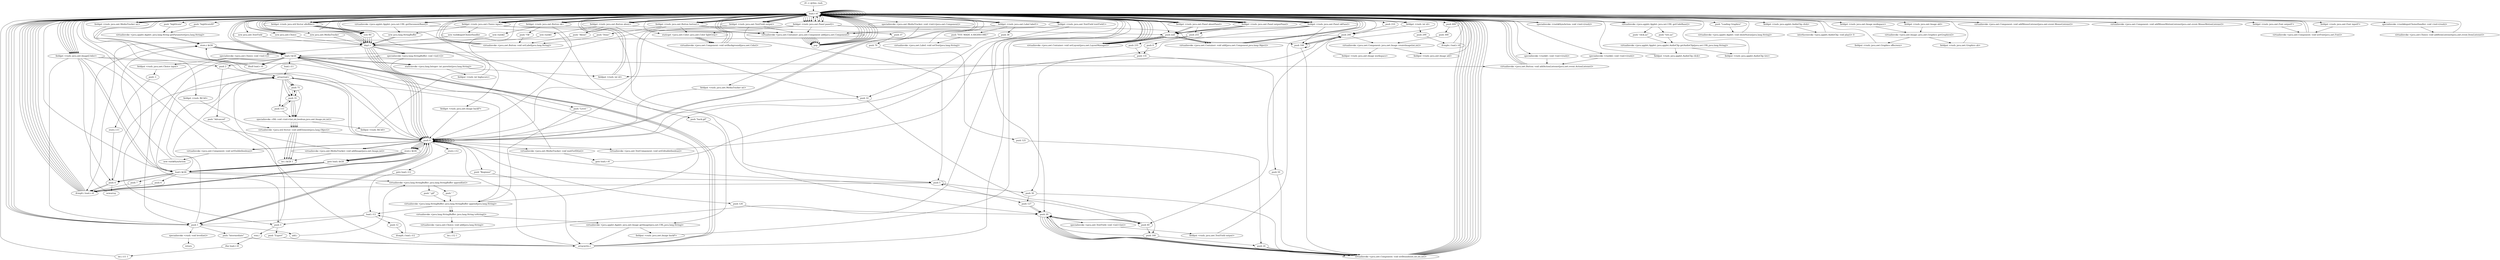 digraph "" {
    "r0 := @this: rush"
    "load.r r0"
    "r0 := @this: rush"->"load.r r0";
    "push \"highScoreID\""
    "load.r r0"->"push \"highScoreID\"";
    "virtualinvoke <java.applet.Applet: java.lang.String getParameter(java.lang.String)>"
    "push \"highScoreID\""->"virtualinvoke <java.applet.Applet: java.lang.String getParameter(java.lang.String)>";
    "store.r $r26"
    "virtualinvoke <java.applet.Applet: java.lang.String getParameter(java.lang.String)>"->"store.r $r26";
    "load.r $r26"
    "store.r $r26"->"load.r $r26";
    "ifnull load.r r0"
    "load.r $r26"->"ifnull load.r r0";
    "ifnull load.r r0"->"load.r r0";
    "load.r r0"->"load.r $r26";
    "staticinvoke <java.lang.Integer: int parseInt(java.lang.String)>"
    "load.r $r26"->"staticinvoke <java.lang.Integer: int parseInt(java.lang.String)>";
    "fieldput <rush: int id>"
    "staticinvoke <java.lang.Integer: int parseInt(java.lang.String)>"->"fieldput <rush: int id>";
    "fieldput <rush: int id>"->"load.r r0";
    "fieldget <rush: int id>"
    "load.r r0"->"fieldget <rush: int id>";
    "push 200"
    "fieldget <rush: int id>"->"push 200";
    "ifcmplt.i load.r r0"
    "push 200"->"ifcmplt.i load.r r0";
    "ifcmplt.i load.r r0"->"load.r r0";
    "load.r r0"->"fieldget <rush: int id>";
    "push 299"
    "fieldget <rush: int id>"->"push 299";
    "ifcmple.i load.r r0"
    "push 299"->"ifcmple.i load.r r0";
    "ifcmple.i load.r r0"->"load.r r0";
    "load.r r0"->"push 200";
    "push 200"->"fieldput <rush: int id>";
    "fieldput <rush: int id>"->"load.r r0";
    "push \"highScore\""
    "load.r r0"->"push \"highScore\"";
    "push \"highScore\""->"virtualinvoke <java.applet.Applet: java.lang.String getParameter(java.lang.String)>";
    "virtualinvoke <java.applet.Applet: java.lang.String getParameter(java.lang.String)>"->"store.r $r26";
    "store.r $r26"->"load.r $r26";
    "load.r $r26"->"ifnull load.r r0";
    "ifnull load.r r0"->"load.r r0";
    "load.r r0"->"load.r $r26";
    "load.r $r26"->"staticinvoke <java.lang.Integer: int parseInt(java.lang.String)>";
    "fieldput <rush: int highscore>"
    "staticinvoke <java.lang.Integer: int parseInt(java.lang.String)>"->"fieldput <rush: int highscore>";
    "fieldput <rush: int highscore>"->"load.r r0";
    "fieldget <rush: java.awt.Panel panel2>"
    "load.r r0"->"fieldget <rush: java.awt.Panel panel2>";
    "push null"
    "fieldget <rush: java.awt.Panel panel2>"->"push null";
    "virtualinvoke <java.awt.Container: void setLayout(java.awt.LayoutManager)>"
    "push null"->"virtualinvoke <java.awt.Container: void setLayout(java.awt.LayoutManager)>";
    "virtualinvoke <java.awt.Container: void setLayout(java.awt.LayoutManager)>"->"load.r r0";
    "load.r r0"->"load.r r0";
    "load.r r0"->"fieldget <rush: java.awt.Panel panel2>";
    "virtualinvoke <java.awt.Container: java.awt.Component add(java.awt.Component)>"
    "fieldget <rush: java.awt.Panel panel2>"->"virtualinvoke <java.awt.Container: java.awt.Component add(java.awt.Component)>";
    "pop"
    "virtualinvoke <java.awt.Container: java.awt.Component add(java.awt.Component)>"->"pop";
    "pop"->"load.r r0";
    "load.r r0"->"fieldget <rush: java.awt.Panel panel2>";
    "staticget <java.awt.Color: java.awt.Color lightGray>"
    "fieldget <rush: java.awt.Panel panel2>"->"staticget <java.awt.Color: java.awt.Color lightGray>";
    "virtualinvoke <java.awt.Component: void setBackground(java.awt.Color)>"
    "staticget <java.awt.Color: java.awt.Color lightGray>"->"virtualinvoke <java.awt.Component: void setBackground(java.awt.Color)>";
    "virtualinvoke <java.awt.Component: void setBackground(java.awt.Color)>"->"load.r r0";
    "load.r r0"->"fieldget <rush: java.awt.Panel panel2>";
    "push 100"
    "fieldget <rush: java.awt.Panel panel2>"->"push 100";
    "push 100"->"push 100";
    "push 100"->"push 200";
    "push 200"->"push 100";
    "virtualinvoke <java.awt.Component: void setBounds(int,int,int,int)>"
    "push 100"->"virtualinvoke <java.awt.Component: void setBounds(int,int,int,int)>";
    "virtualinvoke <java.awt.Component: void setBounds(int,int,int,int)>"->"load.r r0";
    "fieldget <rush: java.awt.Label label1>"
    "load.r r0"->"fieldget <rush: java.awt.Label label1>";
    "push \"YOU MADE A HIGHSCORE!\""
    "fieldget <rush: java.awt.Label label1>"->"push \"YOU MADE A HIGHSCORE!\"";
    "virtualinvoke <java.awt.Label: void setText(java.lang.String)>"
    "push \"YOU MADE A HIGHSCORE!\""->"virtualinvoke <java.awt.Label: void setText(java.lang.String)>";
    "virtualinvoke <java.awt.Label: void setText(java.lang.String)>"->"load.r r0";
    "load.r r0"->"fieldget <rush: java.awt.Panel panel2>";
    "fieldget <rush: java.awt.Panel panel2>"->"load.r r0";
    "load.r r0"->"fieldget <rush: java.awt.Label label1>";
    "fieldget <rush: java.awt.Label label1>"->"virtualinvoke <java.awt.Container: java.awt.Component add(java.awt.Component)>";
    "virtualinvoke <java.awt.Container: java.awt.Component add(java.awt.Component)>"->"pop";
    "pop"->"load.r r0";
    "load.r r0"->"fieldget <rush: java.awt.Label label1>";
    "push 38"
    "fieldget <rush: java.awt.Label label1>"->"push 38";
    "push 10"
    "push 38"->"push 10";
    "push 160"
    "push 10"->"push 160";
    "push 24"
    "push 160"->"push 24";
    "push 24"->"virtualinvoke <java.awt.Component: void setBounds(int,int,int,int)>";
    "virtualinvoke <java.awt.Component: void setBounds(int,int,int,int)>"->"load.r r0";
    "load.r r0"->"fieldget <rush: java.awt.Panel panel2>";
    "fieldget <rush: java.awt.Panel panel2>"->"load.r r0";
    "fieldget <rush: java.awt.TextField textField1>"
    "load.r r0"->"fieldget <rush: java.awt.TextField textField1>";
    "fieldget <rush: java.awt.TextField textField1>"->"virtualinvoke <java.awt.Container: java.awt.Component add(java.awt.Component)>";
    "virtualinvoke <java.awt.Container: java.awt.Component add(java.awt.Component)>"->"pop";
    "pop"->"load.r r0";
    "load.r r0"->"fieldget <rush: java.awt.TextField textField1>";
    "push 20"
    "fieldget <rush: java.awt.TextField textField1>"->"push 20";
    "push 40"
    "push 20"->"push 40";
    "push 40"->"push 160";
    "push 160"->"push 20";
    "push 20"->"virtualinvoke <java.awt.Component: void setBounds(int,int,int,int)>";
    "virtualinvoke <java.awt.Component: void setBounds(int,int,int,int)>"->"load.r r0";
    "fieldget <rush: java.awt.Button button1>"
    "load.r r0"->"fieldget <rush: java.awt.Button button1>";
    "push \"Done\""
    "fieldget <rush: java.awt.Button button1>"->"push \"Done\"";
    "virtualinvoke <java.awt.Button: void setLabel(java.lang.String)>"
    "push \"Done\""->"virtualinvoke <java.awt.Button: void setLabel(java.lang.String)>";
    "virtualinvoke <java.awt.Button: void setLabel(java.lang.String)>"->"load.r r0";
    "load.r r0"->"fieldget <rush: java.awt.Panel panel2>";
    "fieldget <rush: java.awt.Panel panel2>"->"load.r r0";
    "load.r r0"->"fieldget <rush: java.awt.Button button1>";
    "fieldget <rush: java.awt.Button button1>"->"virtualinvoke <java.awt.Container: java.awt.Component add(java.awt.Component)>";
    "virtualinvoke <java.awt.Container: java.awt.Component add(java.awt.Component)>"->"pop";
    "pop"->"load.r r0";
    "load.r r0"->"fieldget <rush: java.awt.Button button1>";
    "fieldget <rush: java.awt.Button button1>"->"staticget <java.awt.Color: java.awt.Color lightGray>";
    "staticget <java.awt.Color: java.awt.Color lightGray>"->"virtualinvoke <java.awt.Component: void setBackground(java.awt.Color)>";
    "virtualinvoke <java.awt.Component: void setBackground(java.awt.Color)>"->"load.r r0";
    "load.r r0"->"fieldget <rush: java.awt.Button button1>";
    "push 37"
    "fieldget <rush: java.awt.Button button1>"->"push 37";
    "push 70"
    "push 37"->"push 70";
    "push 125"
    "push 70"->"push 125";
    "push 125"->"push 24";
    "push 24"->"virtualinvoke <java.awt.Component: void setBounds(int,int,int,int)>";
    "virtualinvoke <java.awt.Component: void setBounds(int,int,int,int)>"->"load.r r0";
    "load.r r0"->"fieldget <rush: java.awt.Panel panel2>";
    "push 0"
    "fieldget <rush: java.awt.Panel panel2>"->"push 0";
    "virtualinvoke <java.awt.Component: void setVisible(boolean)>"
    "push 0"->"virtualinvoke <java.awt.Component: void setVisible(boolean)>";
    "new rush$SymAction"
    "virtualinvoke <java.awt.Component: void setVisible(boolean)>"->"new rush$SymAction";
    "new rush$SymAction"->"store.r $r26";
    "store.r $r26"->"load.r $r26";
    "load.r $r26"->"load.r r0";
    "specialinvoke <rush$SymAction: void <init>(rush)>"
    "load.r r0"->"specialinvoke <rush$SymAction: void <init>(rush)>";
    "specialinvoke <rush$SymAction: void <init>(rush)>"->"load.r r0";
    "load.r r0"->"fieldget <rush: java.awt.Button button1>";
    "fieldget <rush: java.awt.Button button1>"->"load.r $r26";
    "virtualinvoke <java.awt.Button: void addActionListener(java.awt.event.ActionListener)>"
    "load.r $r26"->"virtualinvoke <java.awt.Button: void addActionListener(java.awt.event.ActionListener)>";
    "virtualinvoke <java.awt.Button: void addActionListener(java.awt.event.ActionListener)>"->"load.r r0";
    "load.r r0"->"load.r r0";
    "load.r r0"->"load.r r0";
    "virtualinvoke <java.applet.Applet: java.net.URL getCodeBase()>"
    "load.r r0"->"virtualinvoke <java.applet.Applet: java.net.URL getCodeBase()>";
    "push \"click.au\""
    "virtualinvoke <java.applet.Applet: java.net.URL getCodeBase()>"->"push \"click.au\"";
    "virtualinvoke <java.applet.Applet: java.applet.AudioClip getAudioClip(java.net.URL,java.lang.String)>"
    "push \"click.au\""->"virtualinvoke <java.applet.Applet: java.applet.AudioClip getAudioClip(java.net.URL,java.lang.String)>";
    "fieldput <rush: java.applet.AudioClip click>"
    "virtualinvoke <java.applet.Applet: java.applet.AudioClip getAudioClip(java.net.URL,java.lang.String)>"->"fieldput <rush: java.applet.AudioClip click>";
    "fieldput <rush: java.applet.AudioClip click>"->"load.r r0";
    "load.r r0"->"load.r r0";
    "load.r r0"->"load.r r0";
    "load.r r0"->"virtualinvoke <java.applet.Applet: java.net.URL getCodeBase()>";
    "push \"tire.au\""
    "virtualinvoke <java.applet.Applet: java.net.URL getCodeBase()>"->"push \"tire.au\"";
    "push \"tire.au\""->"virtualinvoke <java.applet.Applet: java.applet.AudioClip getAudioClip(java.net.URL,java.lang.String)>";
    "fieldput <rush: java.applet.AudioClip tire>"
    "virtualinvoke <java.applet.Applet: java.applet.AudioClip getAudioClip(java.net.URL,java.lang.String)>"->"fieldput <rush: java.applet.AudioClip tire>";
    "fieldput <rush: java.applet.AudioClip tire>"->"load.r r0";
    "new java.awt.MediaTracker"
    "load.r r0"->"new java.awt.MediaTracker";
    "dup1.r"
    "new java.awt.MediaTracker"->"dup1.r";
    "dup1.r"->"load.r r0";
    "specialinvoke <java.awt.MediaTracker: void <init>(java.awt.Component)>"
    "load.r r0"->"specialinvoke <java.awt.MediaTracker: void <init>(java.awt.Component)>";
    "fieldput <rush: java.awt.MediaTracker mt>"
    "specialinvoke <java.awt.MediaTracker: void <init>(java.awt.Component)>"->"fieldput <rush: java.awt.MediaTracker mt>";
    "fieldput <rush: java.awt.MediaTracker mt>"->"push 0";
    "store.i $r26"
    "push 0"->"store.i $r26";
    "goto load.i $r26"
    "store.i $r26"->"goto load.i $r26";
    "load.i $r26"
    "goto load.i $r26"->"load.i $r26";
    "push 5"
    "load.i $r26"->"push 5";
    "push 5"->"ifcmplt.i load.r r0";
    "ifcmplt.i load.r r0"->"load.r r0";
    "load.r r0"->"load.r r0";
    "load.r r0"->"load.r r0";
    "virtualinvoke <java.applet.Applet: java.net.URL getDocumentBase()>"
    "load.r r0"->"virtualinvoke <java.applet.Applet: java.net.URL getDocumentBase()>";
    "push \"back.gif\""
    "virtualinvoke <java.applet.Applet: java.net.URL getDocumentBase()>"->"push \"back.gif\"";
    "virtualinvoke <java.applet.Applet: java.awt.Image getImage(java.net.URL,java.lang.String)>"
    "push \"back.gif\""->"virtualinvoke <java.applet.Applet: java.awt.Image getImage(java.net.URL,java.lang.String)>";
    "fieldput <rush: java.awt.Image backP>"
    "virtualinvoke <java.applet.Applet: java.awt.Image getImage(java.net.URL,java.lang.String)>"->"fieldput <rush: java.awt.Image backP>";
    "fieldput <rush: java.awt.Image backP>"->"load.r r0";
    "fieldget <rush: java.awt.MediaTracker mt>"
    "load.r r0"->"fieldget <rush: java.awt.MediaTracker mt>";
    "fieldget <rush: java.awt.MediaTracker mt>"->"load.r r0";
    "fieldget <rush: java.awt.Image backP>"
    "load.r r0"->"fieldget <rush: java.awt.Image backP>";
    "fieldget <rush: java.awt.Image backP>"->"push 0";
    "virtualinvoke <java.awt.MediaTracker: void addImage(java.awt.Image,int)>"
    "push 0"->"virtualinvoke <java.awt.MediaTracker: void addImage(java.awt.Image,int)>";
    "virtualinvoke <java.awt.MediaTracker: void addImage(java.awt.Image,int)>"->"load.r r0";
    "push \"Loading Graphics\""
    "load.r r0"->"push \"Loading Graphics\"";
    "virtualinvoke <java.applet.Applet: void showStatus(java.lang.String)>"
    "push \"Loading Graphics\""->"virtualinvoke <java.applet.Applet: void showStatus(java.lang.String)>";
    "virtualinvoke <java.applet.Applet: void showStatus(java.lang.String)>"->"load.r r0";
    "load.r r0"->"fieldget <rush: java.awt.MediaTracker mt>";
    "fieldget <rush: java.awt.MediaTracker mt>"->"push 0";
    "virtualinvoke <java.awt.MediaTracker: void waitForID(int)>"
    "push 0"->"virtualinvoke <java.awt.MediaTracker: void waitForID(int)>";
    "goto load.r r0"
    "virtualinvoke <java.awt.MediaTracker: void waitForID(int)>"->"goto load.r r0";
    "goto load.r r0"->"load.r r0";
    "fieldget <rush: java.applet.AudioClip click>"
    "load.r r0"->"fieldget <rush: java.applet.AudioClip click>";
    "interfaceinvoke <java.applet.AudioClip: void play()> 0"
    "fieldget <rush: java.applet.AudioClip click>"->"interfaceinvoke <java.applet.AudioClip: void play()> 0";
    "interfaceinvoke <java.applet.AudioClip: void play()> 0"->"load.r r0";
    "new Bil"
    "load.r r0"->"new Bil";
    "new Bil"->"dup1.r";
    "dup1.r"->"push 0";
    "push 0"->"push 0";
    "push 1"
    "push 0"->"push 1";
    "push 1"->"load.r r0";
    "fieldget <rush: java.awt.Image[] biler>"
    "load.r r0"->"fieldget <rush: java.awt.Image[] biler>";
    "push 2"
    "fieldget <rush: java.awt.Image[] biler>"->"push 2";
    "arrayread.r"
    "push 2"->"arrayread.r";
    "push 75"
    "arrayread.r"->"push 75";
    "push 35"
    "push 75"->"push 35";
    "specialinvoke <Bil: void <init>(int,int,boolean,java.awt.Image,int,int)>"
    "push 35"->"specialinvoke <Bil: void <init>(int,int,boolean,java.awt.Image,int,int)>";
    "fieldput <rush: Bil b0>"
    "specialinvoke <Bil: void <init>(int,int,boolean,java.awt.Image,int,int)>"->"fieldput <rush: Bil b0>";
    "fieldput <rush: Bil b0>"->"load.r r0";
    "fieldget <rush: java.util.Vector alleBiler>"
    "load.r r0"->"fieldget <rush: java.util.Vector alleBiler>";
    "fieldget <rush: java.util.Vector alleBiler>"->"load.r r0";
    "fieldget <rush: Bil b0>"
    "load.r r0"->"fieldget <rush: Bil b0>";
    "virtualinvoke <java.util.Vector: void addElement(java.lang.Object)>"
    "fieldget <rush: Bil b0>"->"virtualinvoke <java.util.Vector: void addElement(java.lang.Object)>";
    "virtualinvoke <java.util.Vector: void addElement(java.lang.Object)>"->"push 0";
    "push 0"->"store.i $r26";
    "store.i $r26"->"goto load.i $r26";
    "goto load.i $r26"->"load.i $r26";
    "push 7"
    "load.i $r26"->"push 7";
    "push 7"->"ifcmplt.i load.r r0";
    "ifcmplt.i load.r r0"->"push 0";
    "push 0"->"store.i $r26";
    "store.i $r26"->"goto load.i $r26";
    "goto load.i $r26"->"load.i $r26";
    "push 6"
    "load.i $r26"->"push 6";
    "push 6"->"ifcmplt.i load.r r0";
    "ifcmplt.i load.r r0"->"push 0";
    "push 0"->"store.i $r26";
    "store.i $r26"->"goto load.i $r26";
    "goto load.i $r26"->"load.i $r26";
    "push 4"
    "load.i $r26"->"push 4";
    "push 4"->"ifcmplt.i load.r r0";
    "ifcmplt.i load.r r0"->"push 0";
    "push 0"->"store.i $r26";
    "store.i $r26"->"goto load.i $r26";
    "goto load.i $r26"->"load.i $r26";
    "load.i $r26"->"push 4";
    "push 4"->"ifcmplt.i load.r r0";
    "ifcmplt.i load.r r0"->"load.r r0";
    "load.r r0"->"staticget <java.awt.Color: java.awt.Color lightGray>";
    "staticget <java.awt.Color: java.awt.Color lightGray>"->"virtualinvoke <java.awt.Component: void setBackground(java.awt.Color)>";
    "virtualinvoke <java.awt.Component: void setBackground(java.awt.Color)>"->"load.r r0";
    "load.r r0"->"load.r r0";
    "push 400"
    "load.r r0"->"push 400";
    "push 300"
    "push 400"->"push 300";
    "virtualinvoke <java.awt.Component: java.awt.Image createImage(int,int)>"
    "push 300"->"virtualinvoke <java.awt.Component: java.awt.Image createImage(int,int)>";
    "fieldput <rush: java.awt.Image workspace>"
    "virtualinvoke <java.awt.Component: java.awt.Image createImage(int,int)>"->"fieldput <rush: java.awt.Image workspace>";
    "fieldput <rush: java.awt.Image workspace>"->"load.r r0";
    "load.r r0"->"load.r r0";
    "push 210"
    "load.r r0"->"push 210";
    "push 210"->"push 200";
    "push 200"->"virtualinvoke <java.awt.Component: java.awt.Image createImage(int,int)>";
    "fieldput <rush: java.awt.Image abI>"
    "virtualinvoke <java.awt.Component: java.awt.Image createImage(int,int)>"->"fieldput <rush: java.awt.Image abI>";
    "fieldput <rush: java.awt.Image abI>"->"load.r r0";
    "load.r r0"->"load.r r0";
    "fieldget <rush: java.awt.Image workspace>"
    "load.r r0"->"fieldget <rush: java.awt.Image workspace>";
    "virtualinvoke <java.awt.Image: java.awt.Graphics getGraphics()>"
    "fieldget <rush: java.awt.Image workspace>"->"virtualinvoke <java.awt.Image: java.awt.Graphics getGraphics()>";
    "fieldput <rush: java.awt.Graphics offscreen>"
    "virtualinvoke <java.awt.Image: java.awt.Graphics getGraphics()>"->"fieldput <rush: java.awt.Graphics offscreen>";
    "fieldput <rush: java.awt.Graphics offscreen>"->"load.r r0";
    "load.r r0"->"load.r r0";
    "fieldget <rush: java.awt.Image abI>"
    "load.r r0"->"fieldget <rush: java.awt.Image abI>";
    "fieldget <rush: java.awt.Image abI>"->"virtualinvoke <java.awt.Image: java.awt.Graphics getGraphics()>";
    "fieldput <rush: java.awt.Graphics ab>"
    "virtualinvoke <java.awt.Image: java.awt.Graphics getGraphics()>"->"fieldput <rush: java.awt.Graphics ab>";
    "fieldput <rush: java.awt.Graphics ab>"->"load.r r0";
    "load.r r0"->"load.r r0";
    "virtualinvoke <java.awt.Component: void addMouseListener(java.awt.event.MouseListener)>"
    "load.r r0"->"virtualinvoke <java.awt.Component: void addMouseListener(java.awt.event.MouseListener)>";
    "virtualinvoke <java.awt.Component: void addMouseListener(java.awt.event.MouseListener)>"->"load.r r0";
    "load.r r0"->"load.r r0";
    "virtualinvoke <java.awt.Component: void addMouseMotionListener(java.awt.event.MouseMotionListener)>"
    "load.r r0"->"virtualinvoke <java.awt.Component: void addMouseMotionListener(java.awt.event.MouseMotionListener)>";
    "virtualinvoke <java.awt.Component: void addMouseMotionListener(java.awt.event.MouseMotionListener)>"->"load.r r0";
    "new java.awt.TextField"
    "load.r r0"->"new java.awt.TextField";
    "new java.awt.TextField"->"dup1.r";
    "dup1.r"->"push 20";
    "specialinvoke <java.awt.TextField: void <init>(int)>"
    "push 20"->"specialinvoke <java.awt.TextField: void <init>(int)>";
    "fieldput <rush: java.awt.TextField output>"
    "specialinvoke <java.awt.TextField: void <init>(int)>"->"fieldput <rush: java.awt.TextField output>";
    "fieldput <rush: java.awt.TextField output>"->"load.r r0";
    "new java.awt.Choice"
    "load.r r0"->"new java.awt.Choice";
    "new java.awt.Choice"->"dup1.r";
    "specialinvoke <java.awt.Choice: void <init>()>"
    "dup1.r"->"specialinvoke <java.awt.Choice: void <init>()>";
    "fieldput <rush: java.awt.Choice input>"
    "specialinvoke <java.awt.Choice: void <init>()>"->"fieldput <rush: java.awt.Choice input>";
    "push -1"
    "fieldput <rush: java.awt.Choice input>"->"push -1";
    "store.i i11"
    "push -1"->"store.i i11";
    "store.i i11"->"push 4";
    "newarray"
    "push 4"->"newarray";
    "newarray"->"store.r $r26";
    "store.r $r26"->"load.r $r26";
    "load.r $r26"->"push 0";
    "push \"Beginner\""
    "push 0"->"push \"Beginner\"";
    "arraywrite.r"
    "push \"Beginner\""->"arraywrite.r";
    "arraywrite.r"->"load.r $r26";
    "load.r $r26"->"push 1";
    "push \"Intermediate\""
    "push 1"->"push \"Intermediate\"";
    "push \"Intermediate\""->"arraywrite.r";
    "arraywrite.r"->"load.r $r26";
    "load.r $r26"->"push 2";
    "push \"Advanced\""
    "push 2"->"push \"Advanced\"";
    "push \"Advanced\""->"arraywrite.r";
    "arraywrite.r"->"load.r $r26";
    "push 3"
    "load.r $r26"->"push 3";
    "push \"Expert\""
    "push 3"->"push \"Expert\"";
    "push \"Expert\""->"arraywrite.r";
    "arraywrite.r"->"push 0";
    "store.i i12"
    "push 0"->"store.i i12";
    "goto load.i i12"
    "store.i i12"->"goto load.i i12";
    "load.i i12"
    "goto load.i i12"->"load.i i12";
    "push 12"
    "load.i i12"->"push 12";
    "ifcmplt.i load.i i12"
    "push 12"->"ifcmplt.i load.i i12";
    "ifcmplt.i load.i i12"->"load.r r0";
    "fieldget <rush: java.awt.TextField output>"
    "load.r r0"->"fieldget <rush: java.awt.TextField output>";
    "fieldget <rush: java.awt.TextField output>"->"push 0";
    "virtualinvoke <java.awt.TextComponent: void setEditable(boolean)>"
    "push 0"->"virtualinvoke <java.awt.TextComponent: void setEditable(boolean)>";
    "virtualinvoke <java.awt.TextComponent: void setEditable(boolean)>"->"load.r r0";
    "load.r r0"->"fieldget <rush: java.awt.TextField output>";
    "fieldget <rush: java.awt.TextField output>"->"load.r r0";
    "fieldget <rush: java.awt.Font outputF>"
    "load.r r0"->"fieldget <rush: java.awt.Font outputF>";
    "virtualinvoke <java.awt.Component: void setFont(java.awt.Font)>"
    "fieldget <rush: java.awt.Font outputF>"->"virtualinvoke <java.awt.Component: void setFont(java.awt.Font)>";
    "virtualinvoke <java.awt.Component: void setFont(java.awt.Font)>"->"load.r r0";
    "fieldget <rush: java.awt.Choice input>"
    "load.r r0"->"fieldget <rush: java.awt.Choice input>";
    "fieldget <rush: java.awt.Choice input>"->"load.r r0";
    "fieldget <rush: java.awt.Font inputF>"
    "load.r r0"->"fieldget <rush: java.awt.Font inputF>";
    "fieldget <rush: java.awt.Font inputF>"->"virtualinvoke <java.awt.Component: void setFont(java.awt.Font)>";
    "virtualinvoke <java.awt.Component: void setFont(java.awt.Font)>"->"load.r r0";
    "load.r r0"->"push null";
    "push null"->"virtualinvoke <java.awt.Container: void setLayout(java.awt.LayoutManager)>";
    "virtualinvoke <java.awt.Container: void setLayout(java.awt.LayoutManager)>"->"load.r r0";
    "load.r r0"->"load.r r0";
    "fieldget <rush: java.awt.Panel outputPanel>"
    "load.r r0"->"fieldget <rush: java.awt.Panel outputPanel>";
    "fieldget <rush: java.awt.Panel outputPanel>"->"push null";
    "virtualinvoke <java.awt.Container: void add(java.awt.Component,java.lang.Object)>"
    "push null"->"virtualinvoke <java.awt.Container: void add(java.awt.Component,java.lang.Object)>";
    "virtualinvoke <java.awt.Container: void add(java.awt.Component,java.lang.Object)>"->"load.r r0";
    "load.r r0"->"fieldget <rush: java.awt.Panel outputPanel>";
    "push 255"
    "fieldget <rush: java.awt.Panel outputPanel>"->"push 255";
    "push 8"
    "push 255"->"push 8";
    "push 135"
    "push 8"->"push 135";
    "push 50"
    "push 135"->"push 50";
    "push 50"->"virtualinvoke <java.awt.Component: void setBounds(int,int,int,int)>";
    "virtualinvoke <java.awt.Component: void setBounds(int,int,int,int)>"->"load.r r0";
    "load.r r0"->"fieldget <rush: java.awt.Panel outputPanel>";
    "fieldget <rush: java.awt.Panel outputPanel>"->"push null";
    "push null"->"virtualinvoke <java.awt.Container: void setLayout(java.awt.LayoutManager)>";
    "virtualinvoke <java.awt.Container: void setLayout(java.awt.LayoutManager)>"->"load.r r0";
    "load.r r0"->"fieldget <rush: java.awt.Panel outputPanel>";
    "fieldget <rush: java.awt.Panel outputPanel>"->"load.r r0";
    "load.r r0"->"fieldget <rush: java.awt.Choice input>";
    "fieldget <rush: java.awt.Choice input>"->"virtualinvoke <java.awt.Container: java.awt.Component add(java.awt.Component)>";
    "virtualinvoke <java.awt.Container: java.awt.Component add(java.awt.Component)>"->"pop";
    "pop"->"load.r r0";
    "load.r r0"->"fieldget <rush: java.awt.Panel outputPanel>";
    "fieldget <rush: java.awt.Panel outputPanel>"->"load.r r0";
    "load.r r0"->"fieldget <rush: java.awt.TextField output>";
    "fieldget <rush: java.awt.TextField output>"->"virtualinvoke <java.awt.Container: java.awt.Component add(java.awt.Component)>";
    "virtualinvoke <java.awt.Container: java.awt.Component add(java.awt.Component)>"->"pop";
    "pop"->"load.r r0";
    "load.r r0"->"load.r r0";
    "fieldget <rush: java.awt.Panel aboutPanel>"
    "load.r r0"->"fieldget <rush: java.awt.Panel aboutPanel>";
    "fieldget <rush: java.awt.Panel aboutPanel>"->"push null";
    "push null"->"virtualinvoke <java.awt.Container: void add(java.awt.Component,java.lang.Object)>";
    "virtualinvoke <java.awt.Container: void add(java.awt.Component,java.lang.Object)>"->"load.r r0";
    "load.r r0"->"fieldget <rush: java.awt.Panel aboutPanel>";
    "fieldget <rush: java.awt.Panel aboutPanel>"->"push 255";
    "push 235"
    "push 255"->"push 235";
    "push 235"->"push 135";
    "push 30"
    "push 135"->"push 30";
    "push 30"->"virtualinvoke <java.awt.Component: void setBounds(int,int,int,int)>";
    "virtualinvoke <java.awt.Component: void setBounds(int,int,int,int)>"->"load.r r0";
    "load.r r0"->"fieldget <rush: java.awt.Panel aboutPanel>";
    "fieldget <rush: java.awt.Panel aboutPanel>"->"push null";
    "push null"->"virtualinvoke <java.awt.Container: void setLayout(java.awt.LayoutManager)>";
    "virtualinvoke <java.awt.Container: void setLayout(java.awt.LayoutManager)>"->"load.r r0";
    "load.r r0"->"load.r r0";
    "fieldget <rush: java.awt.Panel okPanel>"
    "load.r r0"->"fieldget <rush: java.awt.Panel okPanel>";
    "fieldget <rush: java.awt.Panel okPanel>"->"push null";
    "push null"->"virtualinvoke <java.awt.Container: void add(java.awt.Component,java.lang.Object)>";
    "virtualinvoke <java.awt.Container: void add(java.awt.Component,java.lang.Object)>"->"load.r r0";
    "load.r r0"->"fieldget <rush: java.awt.Panel okPanel>";
    "fieldget <rush: java.awt.Panel okPanel>"->"push 100";
    "push 100"->"push 200";
    "push 200"->"push 40";
    "push 40"->"push 20";
    "push 20"->"virtualinvoke <java.awt.Component: void setBounds(int,int,int,int)>";
    "virtualinvoke <java.awt.Component: void setBounds(int,int,int,int)>"->"load.r r0";
    "load.r r0"->"fieldget <rush: java.awt.Panel okPanel>";
    "fieldget <rush: java.awt.Panel okPanel>"->"push null";
    "push null"->"virtualinvoke <java.awt.Container: void setLayout(java.awt.LayoutManager)>";
    "virtualinvoke <java.awt.Container: void setLayout(java.awt.LayoutManager)>"->"load.r r0";
    "fieldget <rush: java.awt.Button about>"
    "load.r r0"->"fieldget <rush: java.awt.Button about>";
    "fieldget <rush: java.awt.Button about>"->"push 10";
    "push 10"->"push 0";
    "push 126"
    "push 0"->"push 126";
    "push 126"->"push 20";
    "push 20"->"virtualinvoke <java.awt.Component: void setBounds(int,int,int,int)>";
    "virtualinvoke <java.awt.Component: void setBounds(int,int,int,int)>"->"load.r r0";
    "load.r r0"->"fieldget <rush: java.awt.Button about>";
    "push \"About\""
    "fieldget <rush: java.awt.Button about>"->"push \"About\"";
    "push \"About\""->"virtualinvoke <java.awt.Button: void setLabel(java.lang.String)>";
    "virtualinvoke <java.awt.Button: void setLabel(java.lang.String)>"->"load.r r0";
    "load.r r0"->"fieldget <rush: java.awt.Button about>";
    "new rush$1"
    "fieldget <rush: java.awt.Button about>"->"new rush$1";
    "new rush$1"->"dup1.r";
    "dup1.r"->"load.r r0";
    "specialinvoke <rush$1: void <init>(rush)>"
    "load.r r0"->"specialinvoke <rush$1: void <init>(rush)>";
    "specialinvoke <rush$1: void <init>(rush)>"->"virtualinvoke <java.awt.Button: void addActionListener(java.awt.event.ActionListener)>";
    "virtualinvoke <java.awt.Button: void addActionListener(java.awt.event.ActionListener)>"->"load.r r0";
    "fieldget <rush: java.awt.Button ok>"
    "load.r r0"->"fieldget <rush: java.awt.Button ok>";
    "fieldget <rush: java.awt.Button ok>"->"push 0";
    "push 0"->"push 0";
    "push 0"->"push 40";
    "push 40"->"push 20";
    "push 20"->"virtualinvoke <java.awt.Component: void setBounds(int,int,int,int)>";
    "virtualinvoke <java.awt.Component: void setBounds(int,int,int,int)>"->"load.r r0";
    "load.r r0"->"fieldget <rush: java.awt.Button ok>";
    "push \"Ok\""
    "fieldget <rush: java.awt.Button ok>"->"push \"Ok\"";
    "push \"Ok\""->"virtualinvoke <java.awt.Button: void setLabel(java.lang.String)>";
    "virtualinvoke <java.awt.Button: void setLabel(java.lang.String)>"->"load.r r0";
    "load.r r0"->"fieldget <rush: java.awt.Button ok>";
    "new rush$2"
    "fieldget <rush: java.awt.Button ok>"->"new rush$2";
    "new rush$2"->"dup1.r";
    "dup1.r"->"load.r r0";
    "specialinvoke <rush$2: void <init>(rush)>"
    "load.r r0"->"specialinvoke <rush$2: void <init>(rush)>";
    "specialinvoke <rush$2: void <init>(rush)>"->"virtualinvoke <java.awt.Button: void addActionListener(java.awt.event.ActionListener)>";
    "virtualinvoke <java.awt.Button: void addActionListener(java.awt.event.ActionListener)>"->"load.r r0";
    "load.r r0"->"fieldget <rush: java.awt.Panel aboutPanel>";
    "fieldget <rush: java.awt.Panel aboutPanel>"->"load.r r0";
    "load.r r0"->"fieldget <rush: java.awt.Button about>";
    "fieldget <rush: java.awt.Button about>"->"virtualinvoke <java.awt.Container: java.awt.Component add(java.awt.Component)>";
    "virtualinvoke <java.awt.Container: java.awt.Component add(java.awt.Component)>"->"pop";
    "pop"->"load.r r0";
    "load.r r0"->"fieldget <rush: java.awt.Panel okPanel>";
    "fieldget <rush: java.awt.Panel okPanel>"->"load.r r0";
    "load.r r0"->"fieldget <rush: java.awt.Button ok>";
    "fieldget <rush: java.awt.Button ok>"->"virtualinvoke <java.awt.Container: java.awt.Component add(java.awt.Component)>";
    "virtualinvoke <java.awt.Container: java.awt.Component add(java.awt.Component)>"->"pop";
    "pop"->"load.r r0";
    "load.r r0"->"fieldget <rush: java.awt.Panel okPanel>";
    "fieldget <rush: java.awt.Panel okPanel>"->"push 0";
    "push 0"->"virtualinvoke <java.awt.Component: void setVisible(boolean)>";
    "virtualinvoke <java.awt.Component: void setVisible(boolean)>"->"load.r r0";
    "load.r r0"->"fieldget <rush: java.awt.TextField output>";
    "fieldget <rush: java.awt.TextField output>"->"push 5";
    "push 5"->"push 5";
    "push 127"
    "push 5"->"push 127";
    "push 127"->"push 20";
    "push 20"->"virtualinvoke <java.awt.Component: void setBounds(int,int,int,int)>";
    "virtualinvoke <java.awt.Component: void setBounds(int,int,int,int)>"->"load.r r0";
    "load.r r0"->"fieldget <rush: java.awt.Choice input>";
    "fieldget <rush: java.awt.Choice input>"->"push 5";
    "push 5"->"push 30";
    "push 30"->"push 127";
    "push 127"->"push 20";
    "push 20"->"virtualinvoke <java.awt.Component: void setBounds(int,int,int,int)>";
    "virtualinvoke <java.awt.Component: void setBounds(int,int,int,int)>"->"load.r r0";
    "load.r r0"->"fieldget <rush: java.awt.Choice input>";
    "new rush$inputChoiseHandler"
    "fieldget <rush: java.awt.Choice input>"->"new rush$inputChoiseHandler";
    "new rush$inputChoiseHandler"->"dup1.r";
    "dup1.r"->"load.r r0";
    "specialinvoke <rush$inputChoiseHandler: void <init>(rush)>"
    "load.r r0"->"specialinvoke <rush$inputChoiseHandler: void <init>(rush)>";
    "virtualinvoke <java.awt.Choice: void addItemListener(java.awt.event.ItemListener)>"
    "specialinvoke <rush$inputChoiseHandler: void <init>(rush)>"->"virtualinvoke <java.awt.Choice: void addItemListener(java.awt.event.ItemListener)>";
    "virtualinvoke <java.awt.Choice: void addItemListener(java.awt.event.ItemListener)>"->"load.r r0";
    "load.r r0"->"push 1";
    "specialinvoke <rush: void level(int)>"
    "push 1"->"specialinvoke <rush: void level(int)>";
    "return"
    "specialinvoke <rush: void level(int)>"->"return";
    "ifcmplt.i load.i i12"->"load.i i12";
    "load.i i12"->"push 3";
    "rem.i"
    "push 3"->"rem.i";
    "ifne load.r r0"
    "rem.i"->"ifne load.r r0";
    "inc.i i11 1"
    "ifne load.r r0"->"inc.i i11 1";
    "inc.i i11 1"->"load.r r0";
    "load.r r0"->"fieldget <rush: java.awt.Choice input>";
    "new java.lang.StringBuffer"
    "fieldget <rush: java.awt.Choice input>"->"new java.lang.StringBuffer";
    "new java.lang.StringBuffer"->"dup1.r";
    "specialinvoke <java.lang.StringBuffer: void <init>()>"
    "dup1.r"->"specialinvoke <java.lang.StringBuffer: void <init>()>";
    "push \"Level \""
    "specialinvoke <java.lang.StringBuffer: void <init>()>"->"push \"Level \"";
    "virtualinvoke <java.lang.StringBuffer: java.lang.StringBuffer append(java.lang.String)>"
    "push \"Level \""->"virtualinvoke <java.lang.StringBuffer: java.lang.StringBuffer append(java.lang.String)>";
    "virtualinvoke <java.lang.StringBuffer: java.lang.StringBuffer append(java.lang.String)>"->"load.i i12";
    "load.i i12"->"push 1";
    "add.i"
    "push 1"->"add.i";
    "virtualinvoke <java.lang.StringBuffer: java.lang.StringBuffer append(int)>"
    "add.i"->"virtualinvoke <java.lang.StringBuffer: java.lang.StringBuffer append(int)>";
    "push \" \""
    "virtualinvoke <java.lang.StringBuffer: java.lang.StringBuffer append(int)>"->"push \" \"";
    "push \" \""->"virtualinvoke <java.lang.StringBuffer: java.lang.StringBuffer append(java.lang.String)>";
    "virtualinvoke <java.lang.StringBuffer: java.lang.StringBuffer append(java.lang.String)>"->"load.r $r26";
    "load.i i11"
    "load.r $r26"->"load.i i11";
    "load.i i11"->"arrayread.r";
    "arrayread.r"->"virtualinvoke <java.lang.StringBuffer: java.lang.StringBuffer append(java.lang.String)>";
    "virtualinvoke <java.lang.StringBuffer: java.lang.String toString()>"
    "virtualinvoke <java.lang.StringBuffer: java.lang.StringBuffer append(java.lang.String)>"->"virtualinvoke <java.lang.StringBuffer: java.lang.String toString()>";
    "virtualinvoke <java.awt.Choice: void add(java.lang.String)>"
    "virtualinvoke <java.lang.StringBuffer: java.lang.String toString()>"->"virtualinvoke <java.awt.Choice: void add(java.lang.String)>";
    "inc.i i12 1"
    "virtualinvoke <java.awt.Choice: void add(java.lang.String)>"->"inc.i i12 1";
    "ifcmplt.i load.r r0"->"load.r r0";
    "load.r r0"->"fieldget <rush: java.util.Vector alleBiler>";
    "fieldget <rush: java.util.Vector alleBiler>"->"new Bil";
    "new Bil"->"dup1.r";
    "dup1.r"->"push 0";
    "push 0"->"push 0";
    "push 0"->"push 0";
    "push 0"->"load.r r0";
    "load.r r0"->"fieldget <rush: java.awt.Image[] biler>";
    "fieldget <rush: java.awt.Image[] biler>"->"push 4";
    "push 4"->"arrayread.r";
    "arrayread.r"->"push 35";
    "push 115"
    "push 35"->"push 115";
    "push 115"->"specialinvoke <Bil: void <init>(int,int,boolean,java.awt.Image,int,int)>";
    "specialinvoke <Bil: void <init>(int,int,boolean,java.awt.Image,int,int)>"->"virtualinvoke <java.util.Vector: void addElement(java.lang.Object)>";
    "inc.i $r26 1"
    "virtualinvoke <java.util.Vector: void addElement(java.lang.Object)>"->"inc.i $r26 1";
    "ifcmplt.i load.r r0"->"load.r r0";
    "load.r r0"->"fieldget <rush: java.util.Vector alleBiler>";
    "fieldget <rush: java.util.Vector alleBiler>"->"new Bil";
    "new Bil"->"dup1.r";
    "dup1.r"->"push 0";
    "push 0"->"push 0";
    "push 0"->"push 1";
    "push 1"->"load.r r0";
    "load.r r0"->"fieldget <rush: java.awt.Image[] biler>";
    "fieldget <rush: java.awt.Image[] biler>"->"push 3";
    "push 3"->"arrayread.r";
    "arrayread.r"->"push 115";
    "push 115"->"push 35";
    "push 35"->"specialinvoke <Bil: void <init>(int,int,boolean,java.awt.Image,int,int)>";
    "specialinvoke <Bil: void <init>(int,int,boolean,java.awt.Image,int,int)>"->"virtualinvoke <java.util.Vector: void addElement(java.lang.Object)>";
    "virtualinvoke <java.util.Vector: void addElement(java.lang.Object)>"->"inc.i $r26 1";
    "ifcmplt.i load.r r0"->"load.r r0";
    "load.r r0"->"fieldget <rush: java.util.Vector alleBiler>";
    "fieldget <rush: java.util.Vector alleBiler>"->"new Bil";
    "new Bil"->"dup1.r";
    "dup1.r"->"push 0";
    "push 0"->"push 0";
    "push 0"->"push 0";
    "push 0"->"load.r r0";
    "load.r r0"->"fieldget <rush: java.awt.Image[] biler>";
    "fieldget <rush: java.awt.Image[] biler>"->"push 1";
    "push 1"->"arrayread.r";
    "arrayread.r"->"push 35";
    "push 35"->"push 75";
    "push 75"->"specialinvoke <Bil: void <init>(int,int,boolean,java.awt.Image,int,int)>";
    "specialinvoke <Bil: void <init>(int,int,boolean,java.awt.Image,int,int)>"->"virtualinvoke <java.util.Vector: void addElement(java.lang.Object)>";
    "virtualinvoke <java.util.Vector: void addElement(java.lang.Object)>"->"inc.i $r26 1";
    "ifcmplt.i load.r r0"->"load.r r0";
    "load.r r0"->"fieldget <rush: java.util.Vector alleBiler>";
    "fieldget <rush: java.util.Vector alleBiler>"->"new Bil";
    "new Bil"->"dup1.r";
    "dup1.r"->"push 0";
    "push 0"->"push 0";
    "push 0"->"push 1";
    "push 1"->"load.r r0";
    "load.r r0"->"fieldget <rush: java.awt.Image[] biler>";
    "fieldget <rush: java.awt.Image[] biler>"->"push 0";
    "push 0"->"arrayread.r";
    "arrayread.r"->"push 75";
    "push 75"->"push 35";
    "push 35"->"specialinvoke <Bil: void <init>(int,int,boolean,java.awt.Image,int,int)>";
    "specialinvoke <Bil: void <init>(int,int,boolean,java.awt.Image,int,int)>"->"virtualinvoke <java.util.Vector: void addElement(java.lang.Object)>";
    "virtualinvoke <java.util.Vector: void addElement(java.lang.Object)>"->"inc.i $r26 1";
    "virtualinvoke <java.awt.MediaTracker: void waitForID(int)>"->"store.r $r26";
    "ifcmplt.i load.r r0"->"load.r r0";
    "load.r r0"->"fieldget <rush: java.awt.Image[] biler>";
    "fieldget <rush: java.awt.Image[] biler>"->"load.i $r26";
    "load.i $r26"->"load.r r0";
    "load.r r0"->"load.r r0";
    "load.r r0"->"virtualinvoke <java.applet.Applet: java.net.URL getDocumentBase()>";
    "virtualinvoke <java.applet.Applet: java.net.URL getDocumentBase()>"->"new java.lang.StringBuffer";
    "new java.lang.StringBuffer"->"dup1.r";
    "dup1.r"->"specialinvoke <java.lang.StringBuffer: void <init>()>";
    "specialinvoke <java.lang.StringBuffer: void <init>()>"->"load.i $r26";
    "load.i $r26"->"virtualinvoke <java.lang.StringBuffer: java.lang.StringBuffer append(int)>";
    "push \".gif\""
    "virtualinvoke <java.lang.StringBuffer: java.lang.StringBuffer append(int)>"->"push \".gif\"";
    "push \".gif\""->"virtualinvoke <java.lang.StringBuffer: java.lang.StringBuffer append(java.lang.String)>";
    "virtualinvoke <java.lang.StringBuffer: java.lang.StringBuffer append(java.lang.String)>"->"virtualinvoke <java.lang.StringBuffer: java.lang.String toString()>";
    "virtualinvoke <java.lang.StringBuffer: java.lang.String toString()>"->"virtualinvoke <java.applet.Applet: java.awt.Image getImage(java.net.URL,java.lang.String)>";
    "virtualinvoke <java.applet.Applet: java.awt.Image getImage(java.net.URL,java.lang.String)>"->"arraywrite.r";
    "arraywrite.r"->"load.r r0";
    "load.r r0"->"fieldget <rush: java.awt.MediaTracker mt>";
    "fieldget <rush: java.awt.MediaTracker mt>"->"load.r r0";
    "load.r r0"->"fieldget <rush: java.awt.Image[] biler>";
    "fieldget <rush: java.awt.Image[] biler>"->"load.i $r26";
    "load.i $r26"->"arrayread.r";
    "arrayread.r"->"push 0";
    "push 0"->"virtualinvoke <java.awt.MediaTracker: void addImage(java.awt.Image,int)>";
    "virtualinvoke <java.awt.MediaTracker: void addImage(java.awt.Image,int)>"->"inc.i $r26 1";
}
